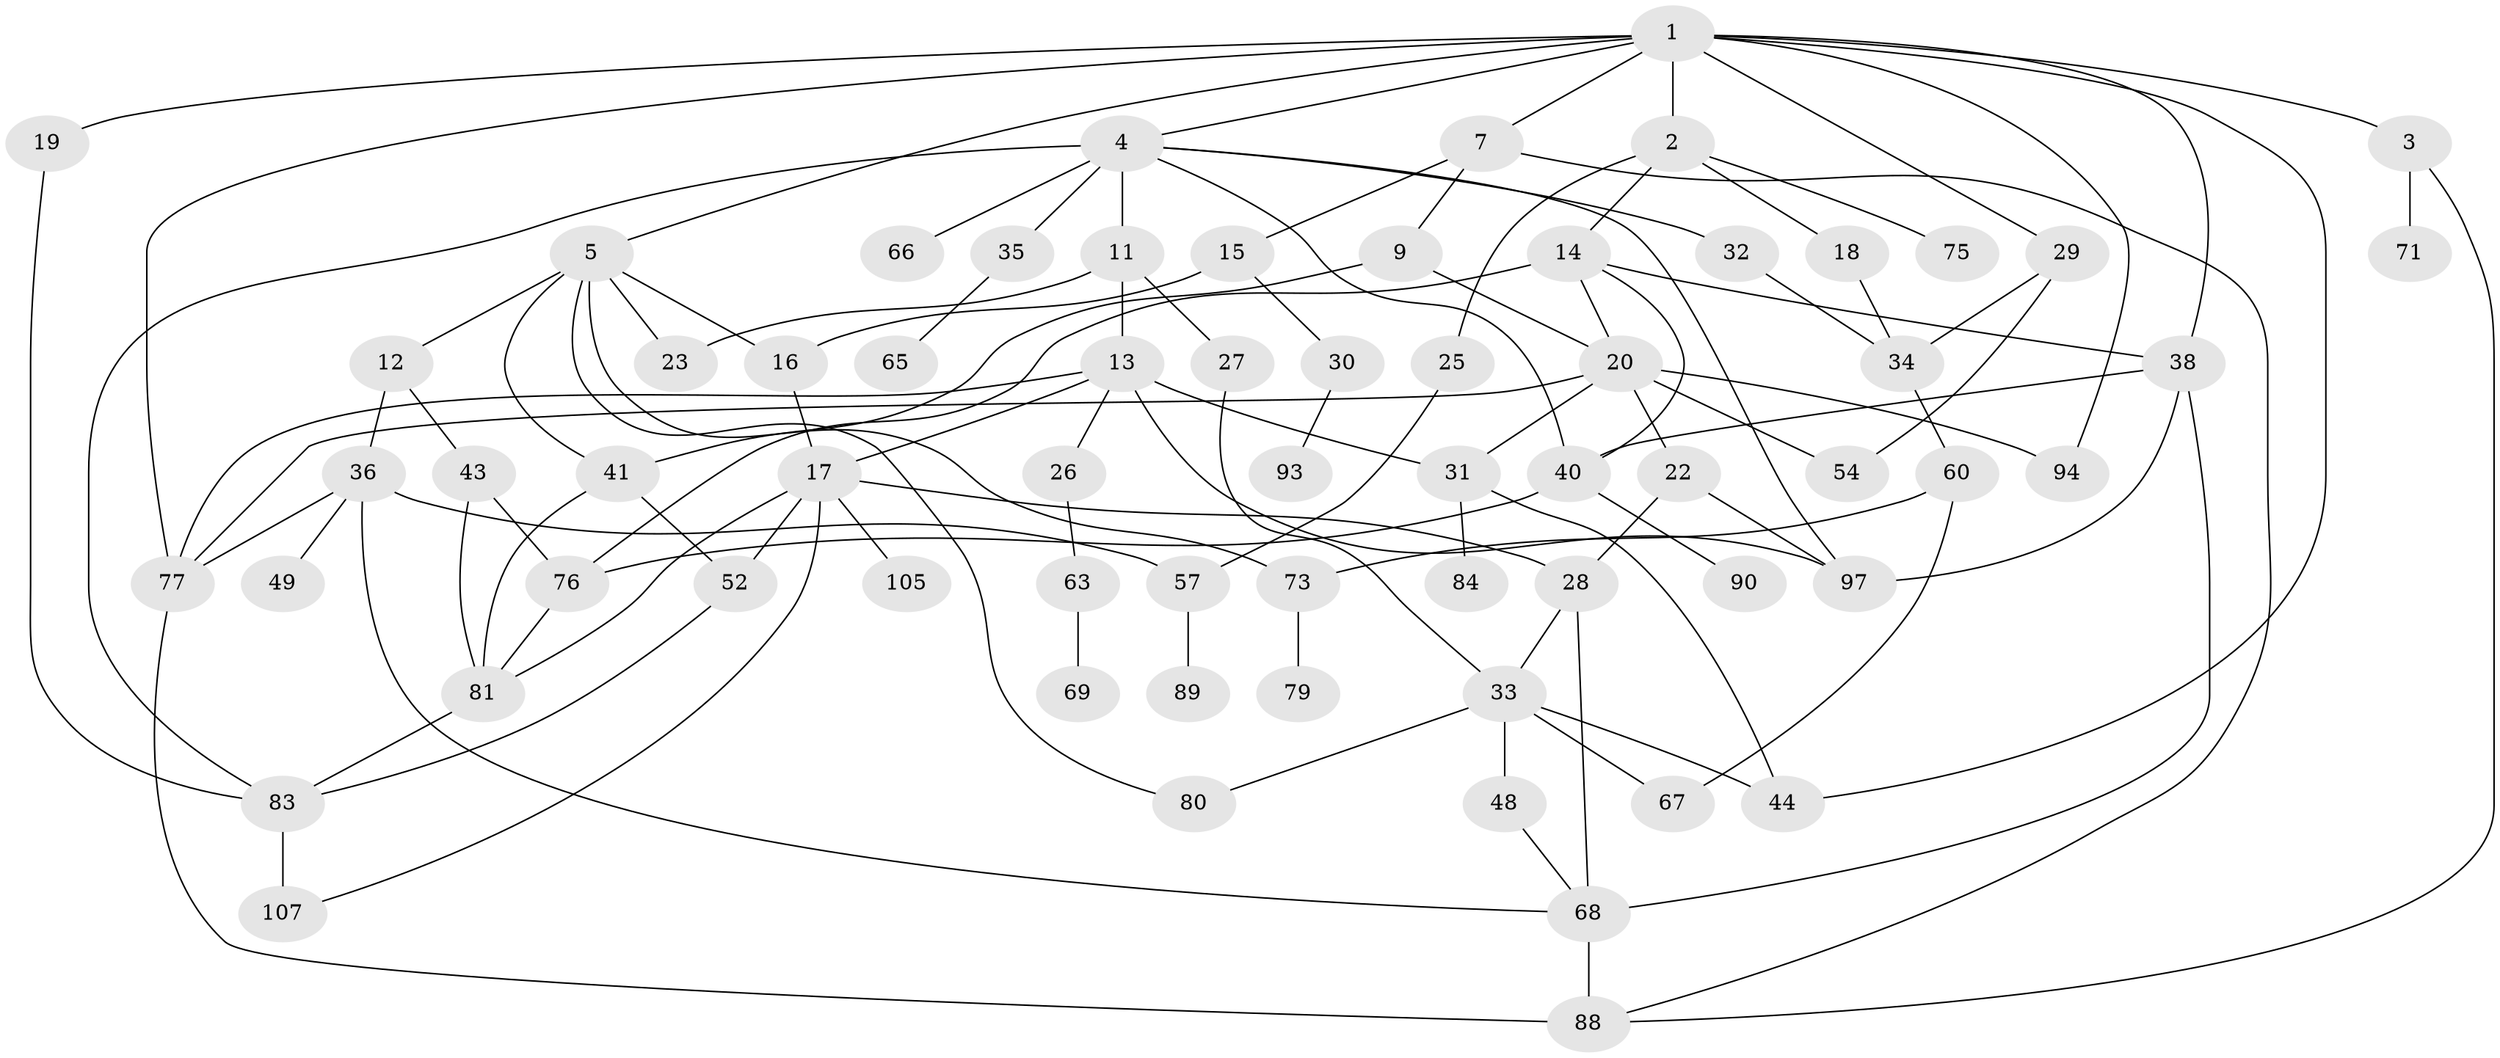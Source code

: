 // original degree distribution, {10: 0.009345794392523364, 5: 0.08411214953271028, 3: 0.29906542056074764, 6: 0.018691588785046728, 4: 0.14953271028037382, 2: 0.24299065420560748, 7: 0.009345794392523364, 1: 0.18691588785046728}
// Generated by graph-tools (version 1.1) at 2025/10/02/27/25 16:10:52]
// undirected, 66 vertices, 108 edges
graph export_dot {
graph [start="1"]
  node [color=gray90,style=filled];
  1 [super="+6"];
  2 [super="+39"];
  3;
  4 [super="+10"];
  5 [super="+42"];
  7 [super="+8"];
  9 [super="+24"];
  11 [super="+74"];
  12 [super="+70"];
  13 [super="+78"];
  14 [super="+47"];
  15;
  16 [super="+21"];
  17 [super="+59"];
  18;
  19;
  20 [super="+91"];
  22 [super="+103"];
  23;
  25 [super="+58"];
  26 [super="+46"];
  27;
  28;
  29 [super="+101"];
  30 [super="+92"];
  31 [super="+61"];
  32;
  33 [super="+37"];
  34 [super="+55"];
  35 [super="+96"];
  36 [super="+45"];
  38 [super="+53"];
  40 [super="+50"];
  41 [super="+56"];
  43 [super="+100"];
  44 [super="+87"];
  48 [super="+51"];
  49;
  52 [super="+62"];
  54;
  57 [super="+72"];
  60 [super="+64"];
  63 [super="+86"];
  65;
  66;
  67;
  68 [super="+106"];
  69;
  71;
  73;
  75;
  76 [super="+82"];
  77 [super="+98"];
  79;
  80 [super="+95"];
  81 [super="+104"];
  83 [super="+85"];
  84;
  88 [super="+99"];
  89;
  90;
  93;
  94;
  97 [super="+102"];
  105;
  107;
  1 -- 2;
  1 -- 3;
  1 -- 4;
  1 -- 5;
  1 -- 7;
  1 -- 29;
  1 -- 44;
  1 -- 94;
  1 -- 19;
  1 -- 38;
  1 -- 77;
  2 -- 14;
  2 -- 18;
  2 -- 25;
  2 -- 75;
  3 -- 71;
  3 -- 88;
  4 -- 40;
  4 -- 83;
  4 -- 11 [weight=2];
  4 -- 32;
  4 -- 97;
  4 -- 66;
  4 -- 35;
  5 -- 12;
  5 -- 16;
  5 -- 23;
  5 -- 41;
  5 -- 80;
  5 -- 73;
  7 -- 15;
  7 -- 88;
  7 -- 9;
  9 -- 41;
  9 -- 20;
  11 -- 13;
  11 -- 27;
  11 -- 23;
  12 -- 36;
  12 -- 43;
  13 -- 26;
  13 -- 31;
  13 -- 17;
  13 -- 97;
  13 -- 77;
  14 -- 20;
  14 -- 38;
  14 -- 40;
  14 -- 76;
  15 -- 30;
  15 -- 16;
  16 -- 17;
  17 -- 107;
  17 -- 81;
  17 -- 28;
  17 -- 52;
  17 -- 105;
  18 -- 34;
  19 -- 83;
  20 -- 22 [weight=2];
  20 -- 54;
  20 -- 94;
  20 -- 31;
  20 -- 77;
  22 -- 28;
  22 -- 97;
  25 -- 57;
  26 -- 63;
  27 -- 33;
  28 -- 33;
  28 -- 68;
  29 -- 34;
  29 -- 54;
  30 -- 93;
  31 -- 84;
  31 -- 44;
  32 -- 34;
  33 -- 44;
  33 -- 48;
  33 -- 67;
  33 -- 80;
  34 -- 60;
  35 -- 65;
  36 -- 77;
  36 -- 49;
  36 -- 57;
  36 -- 68;
  38 -- 68;
  38 -- 40;
  38 -- 97;
  40 -- 90;
  40 -- 76;
  41 -- 52;
  41 -- 81;
  43 -- 81;
  43 -- 76;
  48 -- 68;
  52 -- 83;
  57 -- 89;
  60 -- 73;
  60 -- 67;
  63 -- 69;
  68 -- 88 [weight=2];
  73 -- 79;
  76 -- 81;
  77 -- 88;
  81 -- 83;
  83 -- 107 [weight=2];
}
